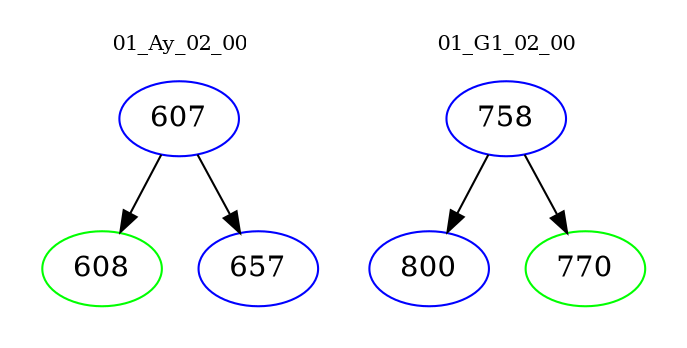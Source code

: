 digraph{
subgraph cluster_0 {
color = white
label = "01_Ay_02_00";
fontsize=10;
T0_607 [label="607", color="blue"]
T0_607 -> T0_608 [color="black"]
T0_608 [label="608", color="green"]
T0_607 -> T0_657 [color="black"]
T0_657 [label="657", color="blue"]
}
subgraph cluster_1 {
color = white
label = "01_G1_02_00";
fontsize=10;
T1_758 [label="758", color="blue"]
T1_758 -> T1_800 [color="black"]
T1_800 [label="800", color="blue"]
T1_758 -> T1_770 [color="black"]
T1_770 [label="770", color="green"]
}
}
